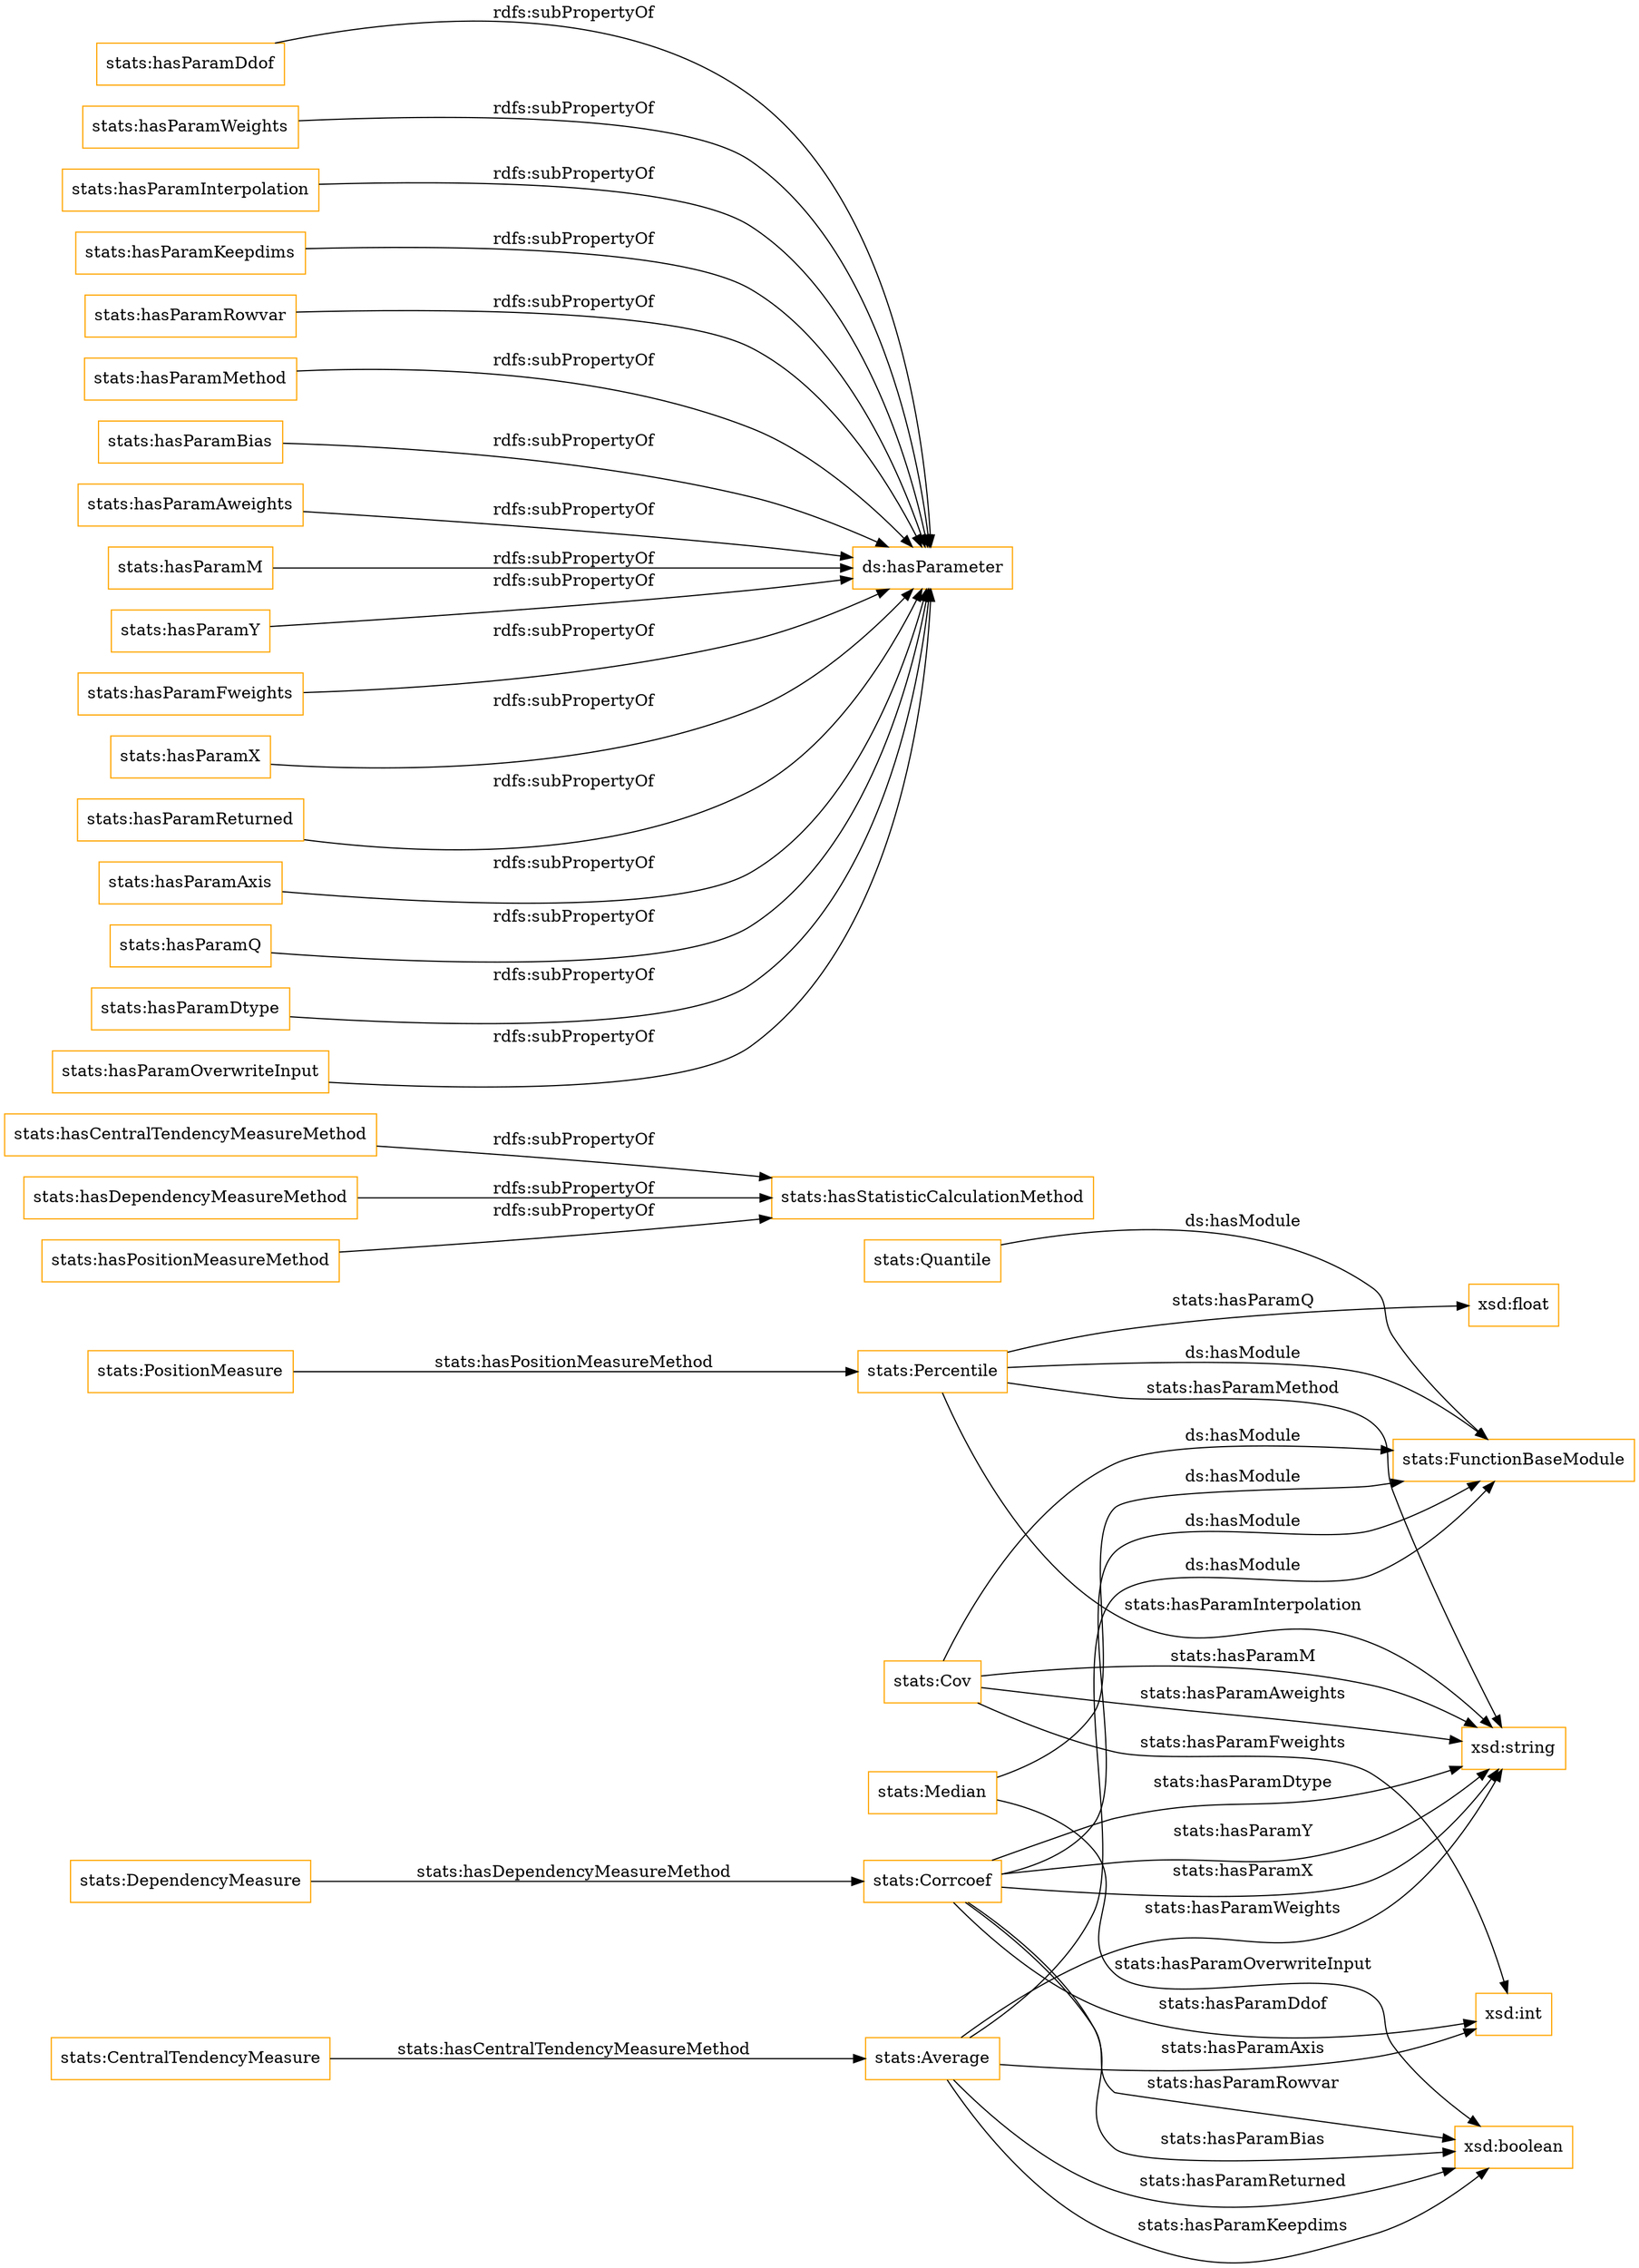 digraph ar2dtool_diagram { 
rankdir=LR;
size="1501"
node [shape = rectangle, color="orange"]; "stats:FunctionBaseModule" "stats:Quantile" "stats:Median" "stats:Percentile" "stats:CentralTendencyMeasure" "stats:Corrcoef" "stats:DependencyMeasure" "stats:Cov" "stats:PositionMeasure" "stats:Average" ; /*classes style*/
	"stats:hasCentralTendencyMeasureMethod" -> "stats:hasStatisticCalculationMethod" [ label = "rdfs:subPropertyOf" ];
	"stats:Cov" -> "stats:FunctionBaseModule" [ label = "ds:hasModule" ];
	"stats:hasDependencyMeasureMethod" -> "stats:hasStatisticCalculationMethod" [ label = "rdfs:subPropertyOf" ];
	"stats:hasParamDdof" -> "ds:hasParameter" [ label = "rdfs:subPropertyOf" ];
	"stats:hasParamWeights" -> "ds:hasParameter" [ label = "rdfs:subPropertyOf" ];
	"stats:hasPositionMeasureMethod" -> "stats:hasStatisticCalculationMethod" [ label = "rdfs:subPropertyOf" ];
	"stats:Corrcoef" -> "stats:FunctionBaseModule" [ label = "ds:hasModule" ];
	"stats:hasParamInterpolation" -> "ds:hasParameter" [ label = "rdfs:subPropertyOf" ];
	"stats:hasParamKeepdims" -> "ds:hasParameter" [ label = "rdfs:subPropertyOf" ];
	"stats:hasParamRowvar" -> "ds:hasParameter" [ label = "rdfs:subPropertyOf" ];
	"stats:hasParamMethod" -> "ds:hasParameter" [ label = "rdfs:subPropertyOf" ];
	"stats:Average" -> "stats:FunctionBaseModule" [ label = "ds:hasModule" ];
	"stats:Percentile" -> "stats:FunctionBaseModule" [ label = "ds:hasModule" ];
	"stats:hasParamBias" -> "ds:hasParameter" [ label = "rdfs:subPropertyOf" ];
	"stats:hasParamAweights" -> "ds:hasParameter" [ label = "rdfs:subPropertyOf" ];
	"stats:hasParamM" -> "ds:hasParameter" [ label = "rdfs:subPropertyOf" ];
	"stats:hasParamY" -> "ds:hasParameter" [ label = "rdfs:subPropertyOf" ];
	"stats:hasParamFweights" -> "ds:hasParameter" [ label = "rdfs:subPropertyOf" ];
	"stats:Median" -> "stats:FunctionBaseModule" [ label = "ds:hasModule" ];
	"stats:hasParamX" -> "ds:hasParameter" [ label = "rdfs:subPropertyOf" ];
	"stats:Quantile" -> "stats:FunctionBaseModule" [ label = "ds:hasModule" ];
	"stats:hasParamReturned" -> "ds:hasParameter" [ label = "rdfs:subPropertyOf" ];
	"stats:hasParamAxis" -> "ds:hasParameter" [ label = "rdfs:subPropertyOf" ];
	"stats:hasParamQ" -> "ds:hasParameter" [ label = "rdfs:subPropertyOf" ];
	"stats:hasParamDtype" -> "ds:hasParameter" [ label = "rdfs:subPropertyOf" ];
	"stats:hasParamOverwriteInput" -> "ds:hasParameter" [ label = "rdfs:subPropertyOf" ];
	"stats:Corrcoef" -> "xsd:boolean" [ label = "stats:hasParamRowvar" ];
	"stats:Cov" -> "xsd:string" [ label = "stats:hasParamAweights" ];
	"stats:Median" -> "xsd:boolean" [ label = "stats:hasParamOverwriteInput" ];
	"stats:Average" -> "xsd:boolean" [ label = "stats:hasParamKeepdims" ];
	"stats:Average" -> "xsd:int" [ label = "stats:hasParamAxis" ];
	"stats:PositionMeasure" -> "stats:Percentile" [ label = "stats:hasPositionMeasureMethod" ];
	"stats:Cov" -> "xsd:string" [ label = "stats:hasParamM" ];
	"stats:Cov" -> "xsd:int" [ label = "stats:hasParamFweights" ];
	"stats:Percentile" -> "xsd:float" [ label = "stats:hasParamQ" ];
	"stats:Percentile" -> "xsd:string" [ label = "stats:hasParamMethod" ];
	"stats:Corrcoef" -> "xsd:string" [ label = "stats:hasParamX" ];
	"stats:Corrcoef" -> "xsd:int" [ label = "stats:hasParamDdof" ];
	"stats:Corrcoef" -> "xsd:boolean" [ label = "stats:hasParamBias" ];
	"stats:Percentile" -> "xsd:string" [ label = "stats:hasParamInterpolation" ];
	"stats:Corrcoef" -> "xsd:string" [ label = "stats:hasParamDtype" ];
	"stats:CentralTendencyMeasure" -> "stats:Average" [ label = "stats:hasCentralTendencyMeasureMethod" ];
	"stats:Average" -> "xsd:boolean" [ label = "stats:hasParamReturned" ];
	"stats:DependencyMeasure" -> "stats:Corrcoef" [ label = "stats:hasDependencyMeasureMethod" ];
	"stats:Corrcoef" -> "xsd:string" [ label = "stats:hasParamY" ];
	"stats:Average" -> "xsd:string" [ label = "stats:hasParamWeights" ];

}
